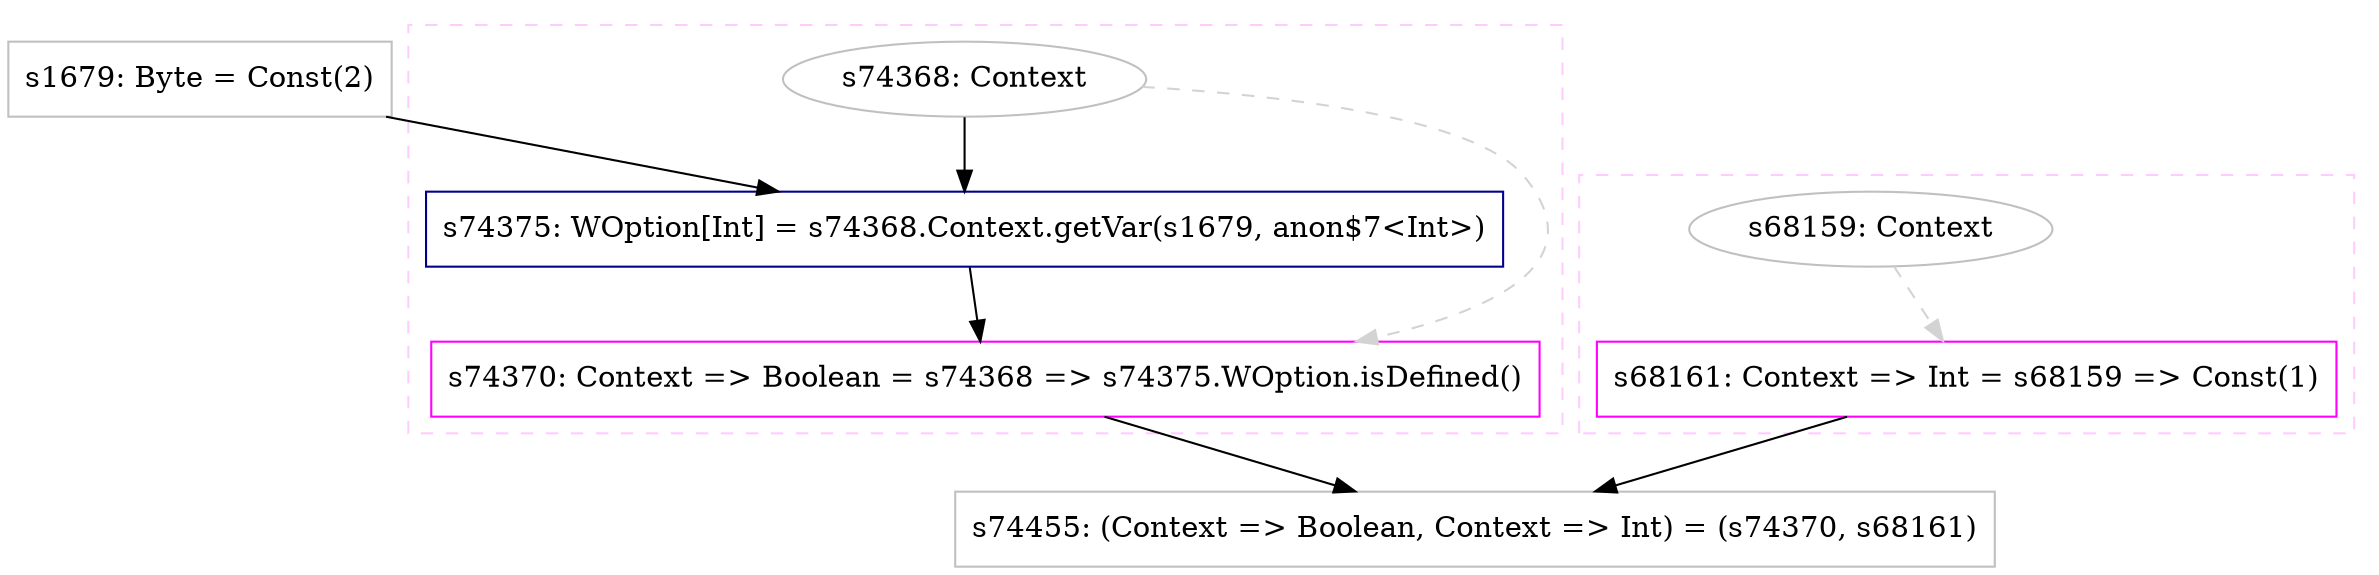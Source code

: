 digraph "Def3" {
concentrate=true
node [style=filled, fillcolor=orangered]

"s1679" [
label="s1679: Byte = Const(2)"
shape=box, color=gray, tooltip="s1679:Byte", style=filled, fillcolor=white
]
subgraph cluster_s74370 {
style=dashed; color="#FFCCFF"
"s74368" [
label="s74368: Context"
shape=oval, color=gray, tooltip="s74368:Context", style=filled, fillcolor=white
]
"s74370" [
label="s74370: Context => Boolean = s74368 => s74375.WOption.isDefined()"
shape=box, color=magenta, tooltip="s74370:Context => Boolean", style=filled, fillcolor=white
]
{rank=source; s74368}
"s74375" [
label="s74375: WOption[Int] = s74368.Context.getVar(s1679, anon$7<Int>)"
shape=box, color=darkblue, tooltip="s74375:WOption[Int]", style=filled, fillcolor=white
]
{rank=sink; s74370}
}
subgraph cluster_s68161 {
style=dashed; color="#FFCCFF"
"s68159" [
label="s68159: Context"
shape=oval, color=gray, tooltip="s68159:Context", style=filled, fillcolor=white
]
"s68161" [
label="s68161: Context => Int = s68159 => Const(1)"
shape=box, color=magenta, tooltip="s68161:Context => Int", style=filled, fillcolor=white
]
{rank=source; s68159}
{rank=sink; s68161}
}
"s74455" [
label="s74455: (Context => Boolean, Context => Int) = (s74370, s68161)"
shape=box, color=gray, tooltip="s74455:(Context => Boolean, Context => Int)", style=filled, fillcolor=white
]
"s74370" -> "s74455" [style=solid]
"s68161" -> "s74455" [style=solid]
"s68159" -> "s68161" [style=dashed, color=lightgray, weight=0]
"s74368" -> "s74375" [style=solid]
"s1679" -> "s74375" [style=solid]
"s74368" -> "s74370" [style=dashed, color=lightgray, weight=0]
"s74375" -> "s74370" [style=solid]
}

